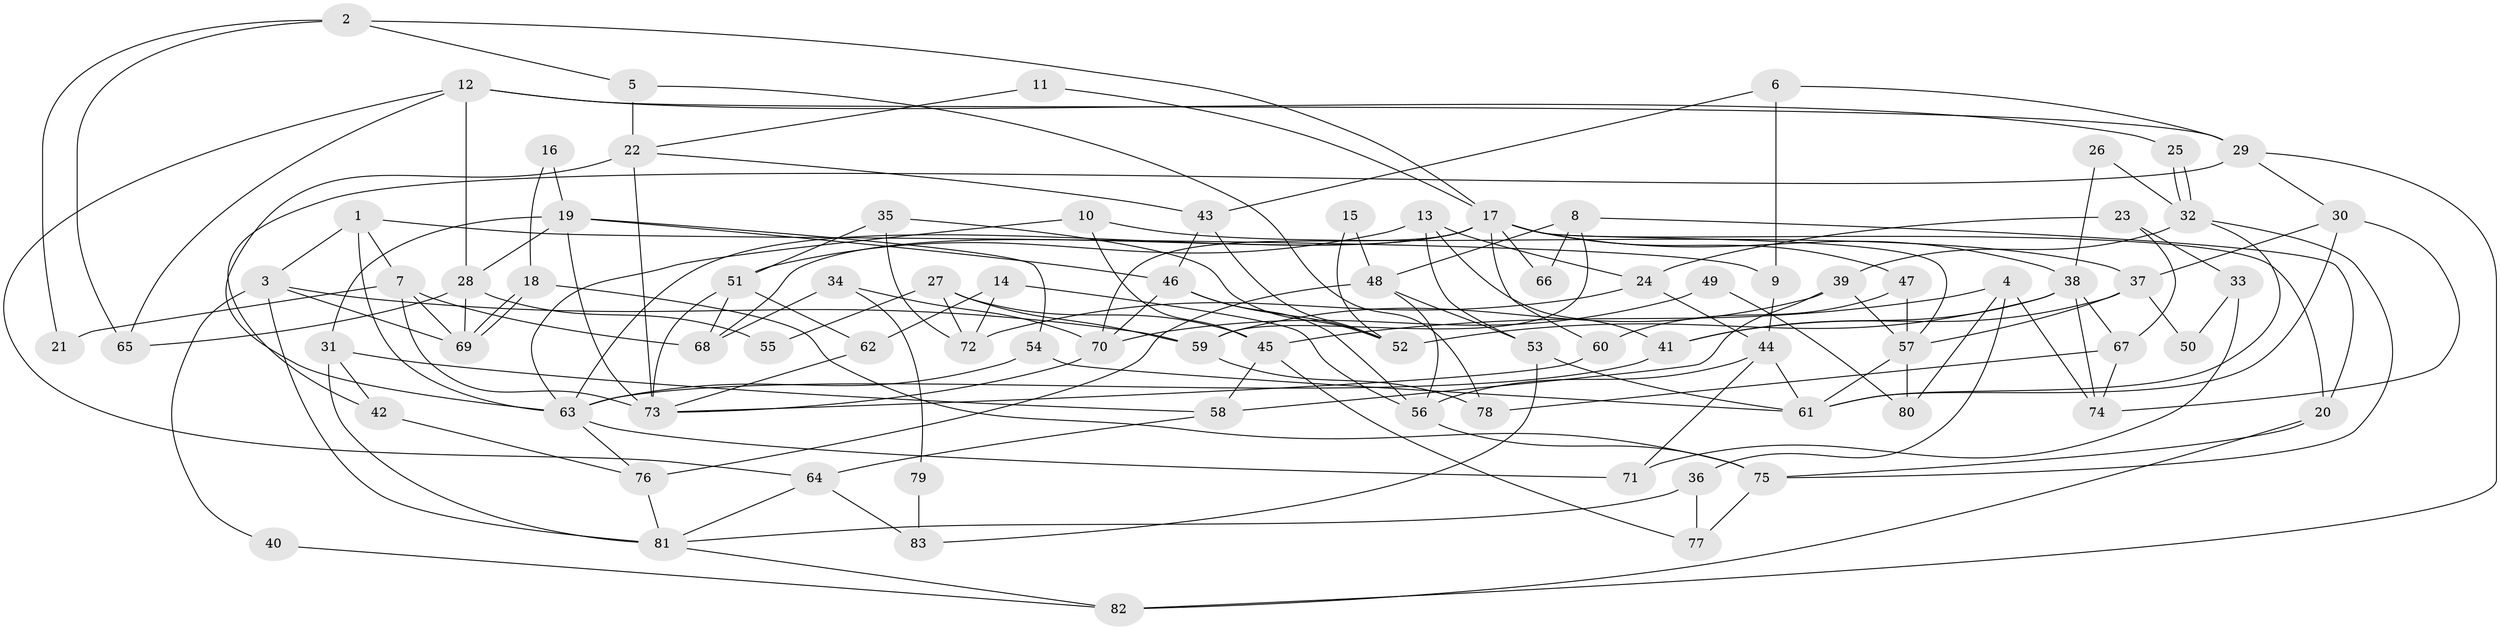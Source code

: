 // coarse degree distribution, {4: 0.16666666666666666, 5: 0.21428571428571427, 6: 0.07142857142857142, 7: 0.07142857142857142, 11: 0.023809523809523808, 12: 0.023809523809523808, 8: 0.047619047619047616, 9: 0.047619047619047616, 2: 0.21428571428571427, 3: 0.09523809523809523, 15: 0.023809523809523808}
// Generated by graph-tools (version 1.1) at 2025/51/03/04/25 22:51:07]
// undirected, 83 vertices, 166 edges
graph export_dot {
  node [color=gray90,style=filled];
  1;
  2;
  3;
  4;
  5;
  6;
  7;
  8;
  9;
  10;
  11;
  12;
  13;
  14;
  15;
  16;
  17;
  18;
  19;
  20;
  21;
  22;
  23;
  24;
  25;
  26;
  27;
  28;
  29;
  30;
  31;
  32;
  33;
  34;
  35;
  36;
  37;
  38;
  39;
  40;
  41;
  42;
  43;
  44;
  45;
  46;
  47;
  48;
  49;
  50;
  51;
  52;
  53;
  54;
  55;
  56;
  57;
  58;
  59;
  60;
  61;
  62;
  63;
  64;
  65;
  66;
  67;
  68;
  69;
  70;
  71;
  72;
  73;
  74;
  75;
  76;
  77;
  78;
  79;
  80;
  81;
  82;
  83;
  1 -- 3;
  1 -- 7;
  1 -- 9;
  1 -- 63;
  2 -- 65;
  2 -- 17;
  2 -- 5;
  2 -- 21;
  3 -- 59;
  3 -- 81;
  3 -- 40;
  3 -- 69;
  4 -- 45;
  4 -- 36;
  4 -- 74;
  4 -- 80;
  5 -- 22;
  5 -- 78;
  6 -- 29;
  6 -- 43;
  6 -- 9;
  7 -- 73;
  7 -- 69;
  7 -- 21;
  7 -- 68;
  8 -- 48;
  8 -- 20;
  8 -- 59;
  8 -- 66;
  9 -- 44;
  10 -- 37;
  10 -- 63;
  10 -- 45;
  11 -- 17;
  11 -- 22;
  12 -- 29;
  12 -- 28;
  12 -- 25;
  12 -- 64;
  12 -- 65;
  13 -- 51;
  13 -- 41;
  13 -- 24;
  13 -- 53;
  14 -- 72;
  14 -- 62;
  14 -- 56;
  15 -- 52;
  15 -- 48;
  16 -- 19;
  16 -- 18;
  17 -- 60;
  17 -- 38;
  17 -- 20;
  17 -- 47;
  17 -- 57;
  17 -- 63;
  17 -- 66;
  17 -- 68;
  17 -- 70;
  18 -- 69;
  18 -- 69;
  18 -- 75;
  19 -- 31;
  19 -- 46;
  19 -- 28;
  19 -- 54;
  19 -- 73;
  20 -- 75;
  20 -- 82;
  22 -- 73;
  22 -- 63;
  22 -- 43;
  23 -- 24;
  23 -- 67;
  23 -- 33;
  24 -- 72;
  24 -- 44;
  25 -- 32;
  25 -- 32;
  26 -- 32;
  26 -- 38;
  27 -- 59;
  27 -- 45;
  27 -- 55;
  27 -- 72;
  28 -- 69;
  28 -- 55;
  28 -- 65;
  29 -- 82;
  29 -- 30;
  29 -- 42;
  30 -- 61;
  30 -- 74;
  30 -- 37;
  31 -- 81;
  31 -- 42;
  31 -- 58;
  32 -- 61;
  32 -- 39;
  32 -- 75;
  33 -- 71;
  33 -- 50;
  34 -- 68;
  34 -- 70;
  34 -- 79;
  35 -- 51;
  35 -- 52;
  35 -- 72;
  36 -- 81;
  36 -- 77;
  37 -- 57;
  37 -- 41;
  37 -- 50;
  38 -- 67;
  38 -- 41;
  38 -- 52;
  38 -- 74;
  39 -- 57;
  39 -- 58;
  39 -- 59;
  40 -- 82;
  41 -- 63;
  42 -- 76;
  43 -- 46;
  43 -- 52;
  44 -- 56;
  44 -- 61;
  44 -- 71;
  45 -- 58;
  45 -- 77;
  46 -- 56;
  46 -- 52;
  46 -- 70;
  47 -- 57;
  47 -- 60;
  48 -- 53;
  48 -- 56;
  48 -- 76;
  49 -- 70;
  49 -- 80;
  51 -- 68;
  51 -- 73;
  51 -- 62;
  53 -- 61;
  53 -- 83;
  54 -- 63;
  54 -- 61;
  56 -- 75;
  57 -- 61;
  57 -- 80;
  58 -- 64;
  59 -- 78;
  60 -- 73;
  62 -- 73;
  63 -- 71;
  63 -- 76;
  64 -- 81;
  64 -- 83;
  67 -- 74;
  67 -- 78;
  70 -- 73;
  75 -- 77;
  76 -- 81;
  79 -- 83;
  81 -- 82;
}
